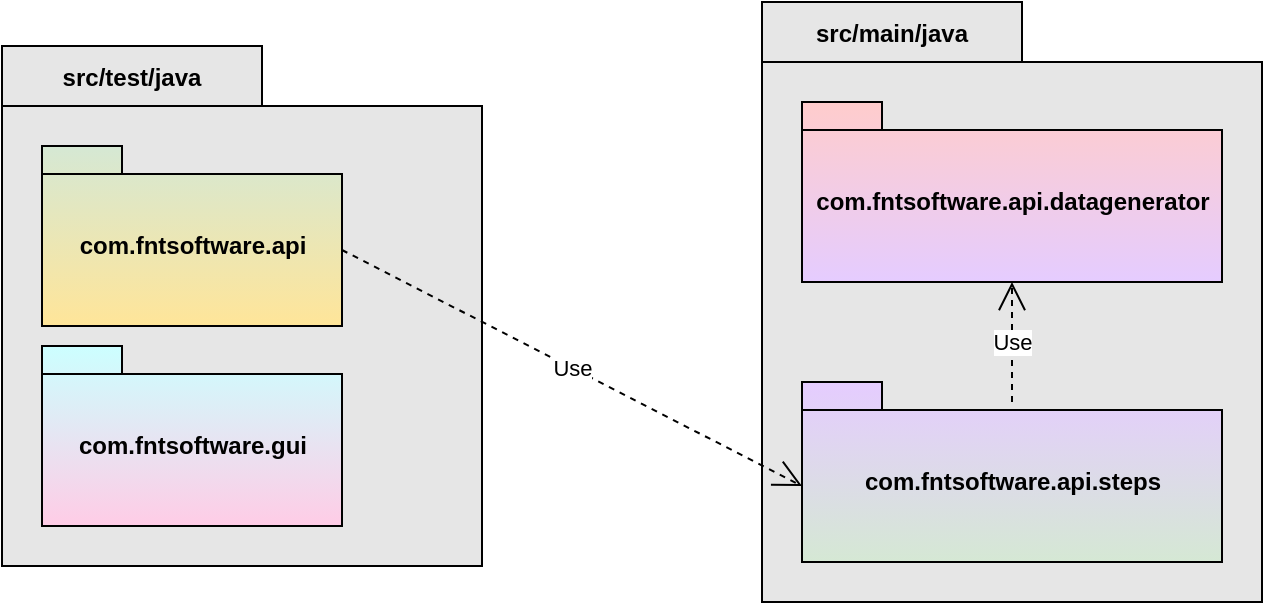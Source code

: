 <mxfile version="20.0.1" type="device"><diagram id="C5RBs43oDa-KdzZeNtuy" name="Page-1"><mxGraphModel dx="1422" dy="762" grid="1" gridSize="10" guides="1" tooltips="1" connect="1" arrows="1" fold="1" page="1" pageScale="1" pageWidth="827" pageHeight="1169" math="0" shadow="0"><root><mxCell id="WIyWlLk6GJQsqaUBKTNV-0"/><mxCell id="WIyWlLk6GJQsqaUBKTNV-1" parent="WIyWlLk6GJQsqaUBKTNV-0"/><mxCell id="A8BlWpVibnMCXVFSwTiq-0" value="" style="shape=folder;fontStyle=1;spacingTop=10;tabWidth=130;tabHeight=30;tabPosition=left;html=1;fillColor=#E6E6E6;" vertex="1" parent="WIyWlLk6GJQsqaUBKTNV-1"><mxGeometry x="80" y="212" width="240" height="260" as="geometry"/></mxCell><mxCell id="A8BlWpVibnMCXVFSwTiq-1" value="&lt;b&gt;src/test/java&lt;/b&gt;" style="text;html=1;strokeColor=none;fillColor=none;align=center;verticalAlign=middle;whiteSpace=wrap;rounded=0;" vertex="1" parent="WIyWlLk6GJQsqaUBKTNV-1"><mxGeometry x="85" y="208" width="120" height="40" as="geometry"/></mxCell><mxCell id="A8BlWpVibnMCXVFSwTiq-2" value="com.fntsoftware.api" style="shape=folder;fontStyle=1;spacingTop=10;tabWidth=40;tabHeight=14;tabPosition=left;html=1;gradientColor=#FFE599;fillColor=#D5E8D4;" vertex="1" parent="WIyWlLk6GJQsqaUBKTNV-1"><mxGeometry x="100" y="262" width="150" height="90" as="geometry"/></mxCell><mxCell id="A8BlWpVibnMCXVFSwTiq-3" value="com.fntsoftware.gui" style="shape=folder;fontStyle=1;spacingTop=10;tabWidth=40;tabHeight=14;tabPosition=left;html=1;gradientColor=#FFCCE6;fillColor=#CCFFFF;" vertex="1" parent="WIyWlLk6GJQsqaUBKTNV-1"><mxGeometry x="100" y="362" width="150" height="90" as="geometry"/></mxCell><mxCell id="A8BlWpVibnMCXVFSwTiq-5" value="" style="shape=folder;fontStyle=1;spacingTop=10;tabWidth=130;tabHeight=30;tabPosition=left;html=1;fillColor=#E6E6E6;" vertex="1" parent="WIyWlLk6GJQsqaUBKTNV-1"><mxGeometry x="460" y="190" width="250" height="300" as="geometry"/></mxCell><mxCell id="A8BlWpVibnMCXVFSwTiq-6" value="&lt;b&gt;src/main/java&lt;/b&gt;" style="text;html=1;strokeColor=none;fillColor=none;align=center;verticalAlign=middle;whiteSpace=wrap;rounded=0;" vertex="1" parent="WIyWlLk6GJQsqaUBKTNV-1"><mxGeometry x="480" y="191" width="90" height="30" as="geometry"/></mxCell><mxCell id="A8BlWpVibnMCXVFSwTiq-7" value="com.fntsoftware.api.steps" style="shape=folder;fontStyle=1;spacingTop=10;tabWidth=40;tabHeight=14;tabPosition=left;html=1;gradientColor=#E5CCFF;fillColor=#D5E8D4;gradientDirection=north;" vertex="1" parent="WIyWlLk6GJQsqaUBKTNV-1"><mxGeometry x="480" y="380" width="210" height="90" as="geometry"/></mxCell><mxCell id="A8BlWpVibnMCXVFSwTiq-8" value="com.fntsoftware.api.datagenerator" style="shape=folder;fontStyle=1;spacingTop=10;tabWidth=40;tabHeight=14;tabPosition=left;html=1;gradientColor=#E5CCFF;fillColor=#FFCCCC;gradientDirection=south;" vertex="1" parent="WIyWlLk6GJQsqaUBKTNV-1"><mxGeometry x="480" y="240" width="210" height="90" as="geometry"/></mxCell><mxCell id="A8BlWpVibnMCXVFSwTiq-9" value="Use" style="endArrow=open;endSize=12;dashed=1;html=1;rounded=0;exitX=0;exitY=0;exitDx=150;exitDy=52;exitPerimeter=0;entryX=0;entryY=0;entryDx=0;entryDy=52;entryPerimeter=0;" edge="1" parent="WIyWlLk6GJQsqaUBKTNV-1" source="A8BlWpVibnMCXVFSwTiq-2" target="A8BlWpVibnMCXVFSwTiq-7"><mxGeometry width="160" relative="1" as="geometry"><mxPoint x="330" y="390" as="sourcePoint"/><mxPoint x="490" y="390" as="targetPoint"/></mxGeometry></mxCell><mxCell id="A8BlWpVibnMCXVFSwTiq-10" value="Use" style="endArrow=open;endSize=12;dashed=1;html=1;rounded=0;entryX=0.5;entryY=1;entryDx=0;entryDy=0;entryPerimeter=0;" edge="1" parent="WIyWlLk6GJQsqaUBKTNV-1" target="A8BlWpVibnMCXVFSwTiq-8"><mxGeometry width="160" relative="1" as="geometry"><mxPoint x="585" y="390" as="sourcePoint"/><mxPoint x="400" y="470" as="targetPoint"/></mxGeometry></mxCell></root></mxGraphModel></diagram></mxfile>